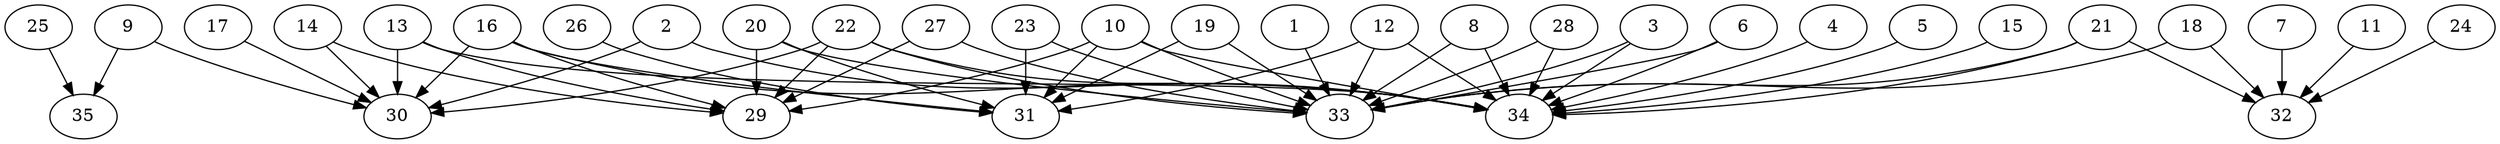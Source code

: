 // DAG automatically generated by daggen at Thu Oct  3 14:05:36 2019
// ./daggen --dot -n 35 --ccr 0.5 --fat 0.9 --regular 0.5 --density 0.5 --mindata 5242880 --maxdata 52428800 
digraph G {
  1 [size="67999744", alpha="0.05", expect_size="33999872"] 
  1 -> 33 [size ="33999872"]
  2 [size="75255808", alpha="0.04", expect_size="37627904"] 
  2 -> 30 [size ="37627904"]
  2 -> 34 [size ="37627904"]
  3 [size="18325504", alpha="0.10", expect_size="9162752"] 
  3 -> 33 [size ="9162752"]
  3 -> 34 [size ="9162752"]
  4 [size="62742528", alpha="0.01", expect_size="31371264"] 
  4 -> 34 [size ="31371264"]
  5 [size="71874560", alpha="0.04", expect_size="35937280"] 
  5 -> 34 [size ="35937280"]
  6 [size="91643904", alpha="0.03", expect_size="45821952"] 
  6 -> 33 [size ="45821952"]
  6 -> 34 [size ="45821952"]
  7 [size="66584576", alpha="0.17", expect_size="33292288"] 
  7 -> 32 [size ="33292288"]
  8 [size="36556800", alpha="0.18", expect_size="18278400"] 
  8 -> 33 [size ="18278400"]
  8 -> 34 [size ="18278400"]
  9 [size="11851776", alpha="0.12", expect_size="5925888"] 
  9 -> 30 [size ="5925888"]
  9 -> 35 [size ="5925888"]
  10 [size="99467264", alpha="0.06", expect_size="49733632"] 
  10 -> 29 [size ="49733632"]
  10 -> 31 [size ="49733632"]
  10 -> 33 [size ="49733632"]
  10 -> 34 [size ="49733632"]
  11 [size="77084672", alpha="0.04", expect_size="38542336"] 
  11 -> 32 [size ="38542336"]
  12 [size="100315136", alpha="0.02", expect_size="50157568"] 
  12 -> 31 [size ="50157568"]
  12 -> 33 [size ="50157568"]
  12 -> 34 [size ="50157568"]
  13 [size="23707648", alpha="0.11", expect_size="11853824"] 
  13 -> 29 [size ="11853824"]
  13 -> 30 [size ="11853824"]
  13 -> 34 [size ="11853824"]
  14 [size="72525824", alpha="0.03", expect_size="36262912"] 
  14 -> 29 [size ="36262912"]
  14 -> 30 [size ="36262912"]
  15 [size="77512704", alpha="0.18", expect_size="38756352"] 
  15 -> 34 [size ="38756352"]
  16 [size="97339392", alpha="0.09", expect_size="48669696"] 
  16 -> 29 [size ="48669696"]
  16 -> 30 [size ="48669696"]
  16 -> 31 [size ="48669696"]
  16 -> 34 [size ="48669696"]
  17 [size="16801792", alpha="0.12", expect_size="8400896"] 
  17 -> 30 [size ="8400896"]
  18 [size="99170304", alpha="0.14", expect_size="49585152"] 
  18 -> 32 [size ="49585152"]
  18 -> 33 [size ="49585152"]
  19 [size="90497024", alpha="0.05", expect_size="45248512"] 
  19 -> 31 [size ="45248512"]
  19 -> 33 [size ="45248512"]
  20 [size="54177792", alpha="0.02", expect_size="27088896"] 
  20 -> 29 [size ="27088896"]
  20 -> 31 [size ="27088896"]
  20 -> 33 [size ="27088896"]
  21 [size="82851840", alpha="0.11", expect_size="41425920"] 
  21 -> 32 [size ="41425920"]
  21 -> 33 [size ="41425920"]
  21 -> 34 [size ="41425920"]
  22 [size="102660096", alpha="0.13", expect_size="51330048"] 
  22 -> 29 [size ="51330048"]
  22 -> 30 [size ="51330048"]
  22 -> 33 [size ="51330048"]
  22 -> 34 [size ="51330048"]
  23 [size="17946624", alpha="0.18", expect_size="8973312"] 
  23 -> 31 [size ="8973312"]
  23 -> 33 [size ="8973312"]
  24 [size="69138432", alpha="0.13", expect_size="34569216"] 
  24 -> 32 [size ="34569216"]
  25 [size="85493760", alpha="0.01", expect_size="42746880"] 
  25 -> 35 [size ="42746880"]
  26 [size="76158976", alpha="0.07", expect_size="38079488"] 
  26 -> 31 [size ="38079488"]
  27 [size="24053760", alpha="0.05", expect_size="12026880"] 
  27 -> 29 [size ="12026880"]
  27 -> 33 [size ="12026880"]
  28 [size="80373760", alpha="0.08", expect_size="40186880"] 
  28 -> 33 [size ="40186880"]
  28 -> 34 [size ="40186880"]
  29 [size="53073920", alpha="0.11", expect_size="26536960"] 
  30 [size="76521472", alpha="0.13", expect_size="38260736"] 
  31 [size="84633600", alpha="0.09", expect_size="42316800"] 
  32 [size="40550400", alpha="0.05", expect_size="20275200"] 
  33 [size="103419904", alpha="0.03", expect_size="51709952"] 
  34 [size="92336128", alpha="0.14", expect_size="46168064"] 
  35 [size="59555840", alpha="0.20", expect_size="29777920"] 
}
